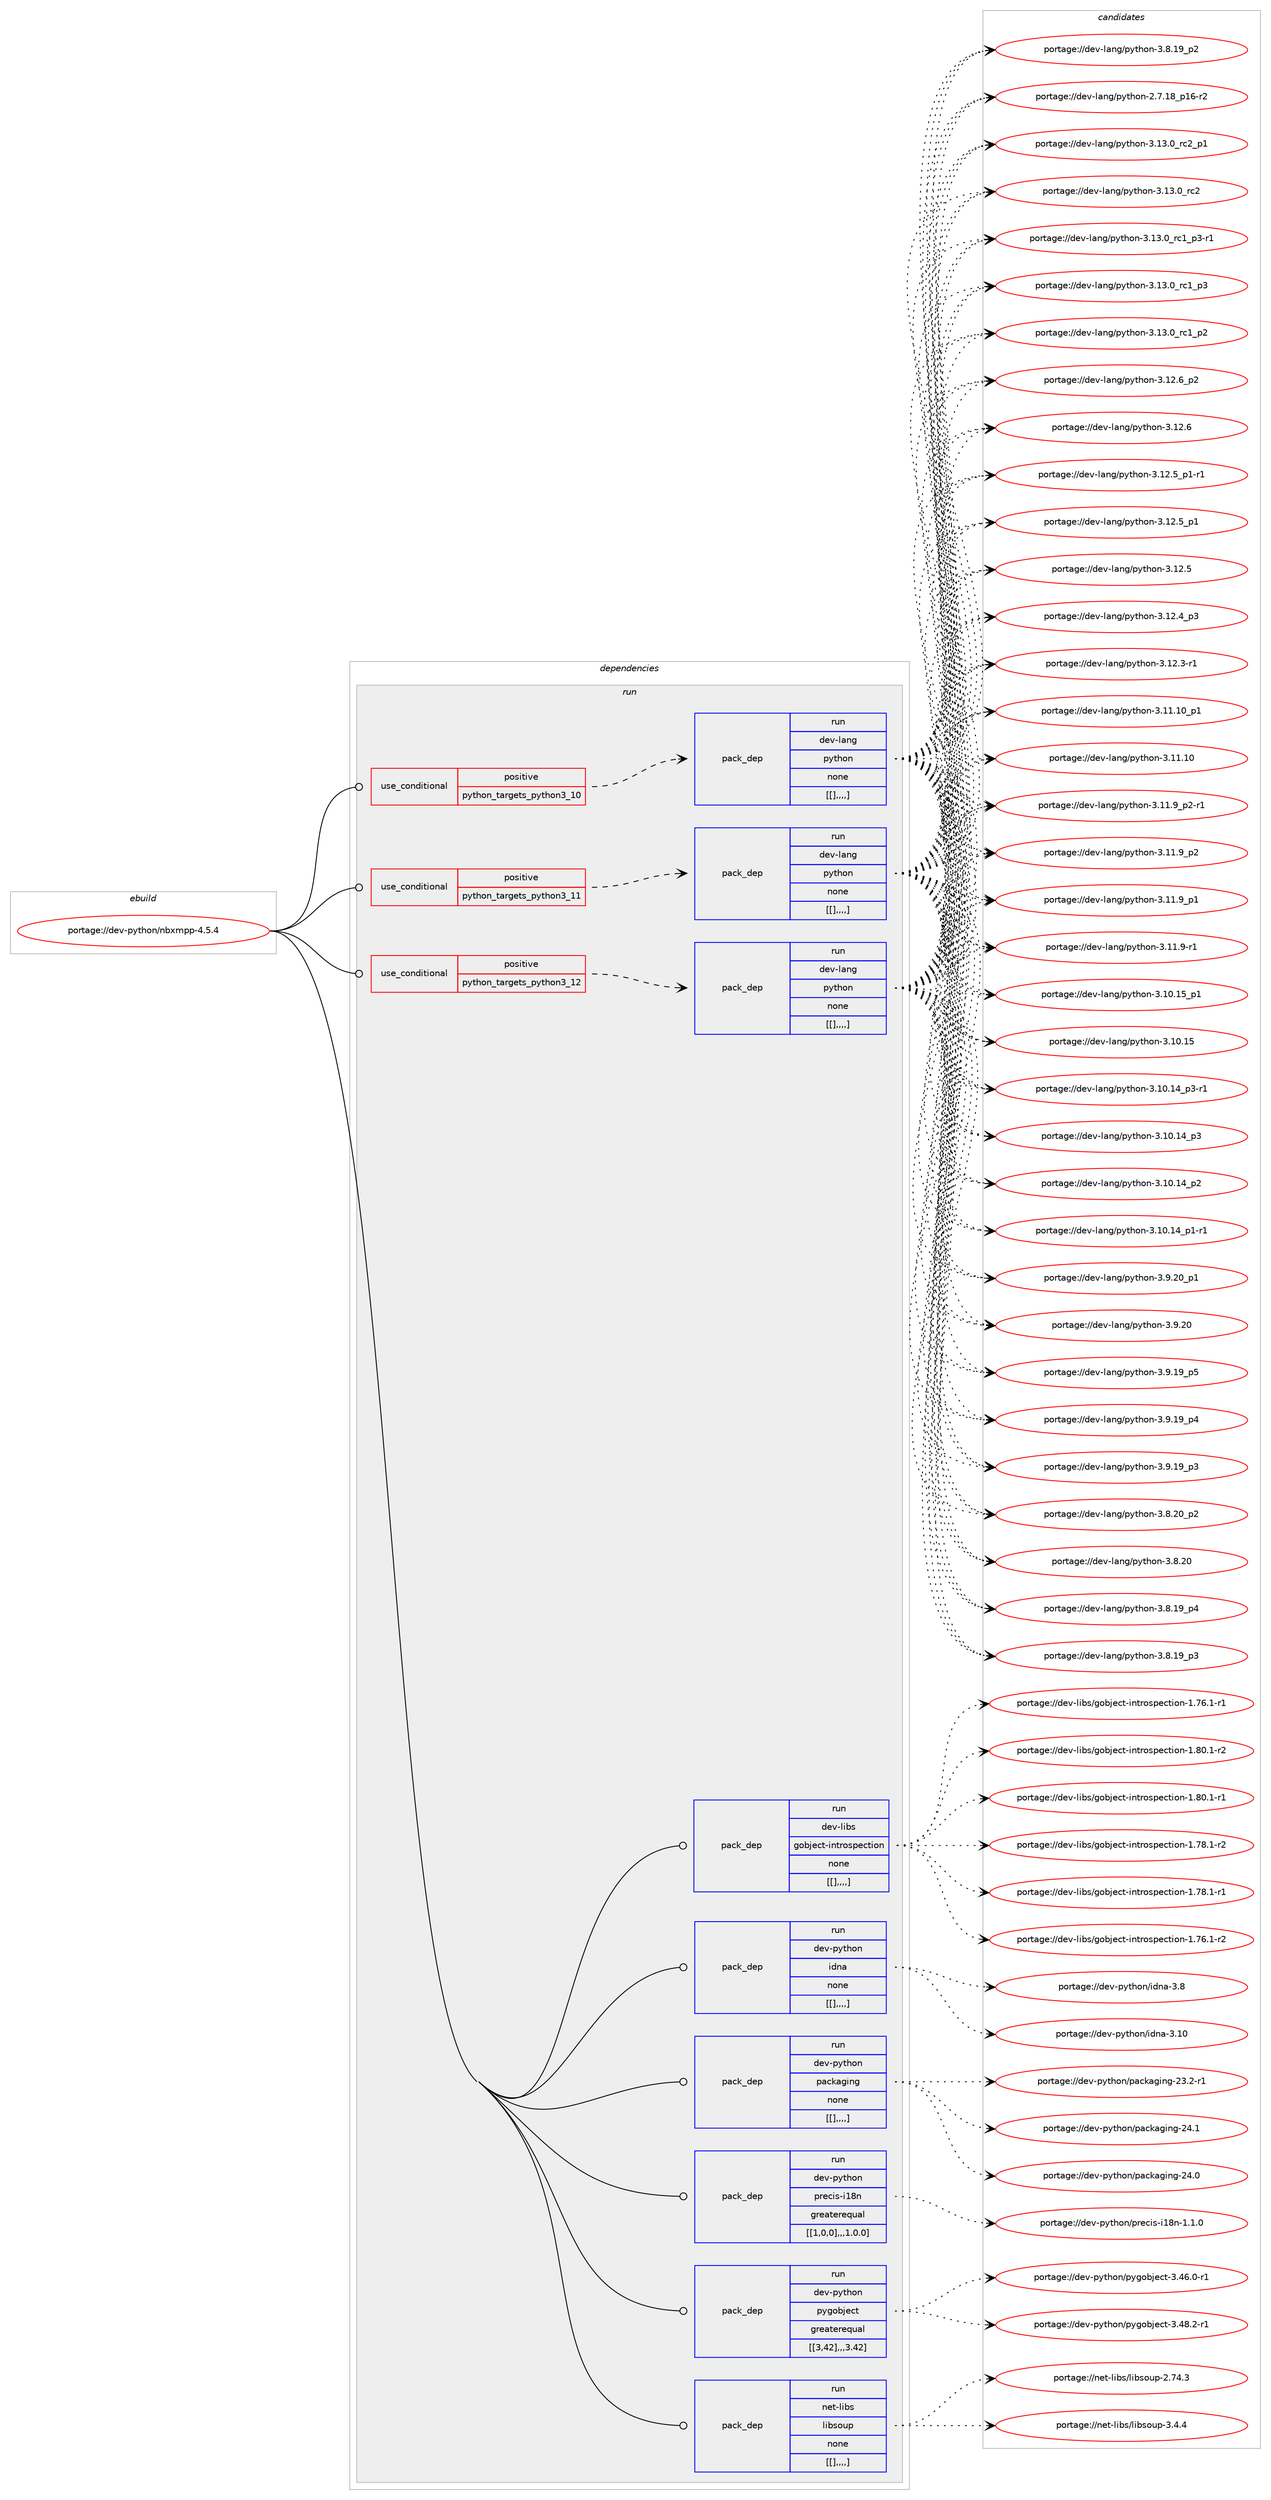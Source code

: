 digraph prolog {

# *************
# Graph options
# *************

newrank=true;
concentrate=true;
compound=true;
graph [rankdir=LR,fontname=Helvetica,fontsize=10,ranksep=1.5];#, ranksep=2.5, nodesep=0.2];
edge  [arrowhead=vee];
node  [fontname=Helvetica,fontsize=10];

# **********
# The ebuild
# **********

subgraph cluster_leftcol {
color=gray;
label=<<i>ebuild</i>>;
id [label="portage://dev-python/nbxmpp-4.5.4", color=red, width=4, href="../dev-python/nbxmpp-4.5.4.svg"];
}

# ****************
# The dependencies
# ****************

subgraph cluster_midcol {
color=gray;
label=<<i>dependencies</i>>;
subgraph cluster_compile {
fillcolor="#eeeeee";
style=filled;
label=<<i>compile</i>>;
}
subgraph cluster_compileandrun {
fillcolor="#eeeeee";
style=filled;
label=<<i>compile and run</i>>;
}
subgraph cluster_run {
fillcolor="#eeeeee";
style=filled;
label=<<i>run</i>>;
subgraph cond36470 {
dependency154477 [label=<<TABLE BORDER="0" CELLBORDER="1" CELLSPACING="0" CELLPADDING="4"><TR><TD ROWSPAN="3" CELLPADDING="10">use_conditional</TD></TR><TR><TD>positive</TD></TR><TR><TD>python_targets_python3_10</TD></TR></TABLE>>, shape=none, color=red];
subgraph pack116793 {
dependency154478 [label=<<TABLE BORDER="0" CELLBORDER="1" CELLSPACING="0" CELLPADDING="4" WIDTH="220"><TR><TD ROWSPAN="6" CELLPADDING="30">pack_dep</TD></TR><TR><TD WIDTH="110">run</TD></TR><TR><TD>dev-lang</TD></TR><TR><TD>python</TD></TR><TR><TD>none</TD></TR><TR><TD>[[],,,,]</TD></TR></TABLE>>, shape=none, color=blue];
}
dependency154477:e -> dependency154478:w [weight=20,style="dashed",arrowhead="vee"];
}
id:e -> dependency154477:w [weight=20,style="solid",arrowhead="odot"];
subgraph cond36471 {
dependency154479 [label=<<TABLE BORDER="0" CELLBORDER="1" CELLSPACING="0" CELLPADDING="4"><TR><TD ROWSPAN="3" CELLPADDING="10">use_conditional</TD></TR><TR><TD>positive</TD></TR><TR><TD>python_targets_python3_11</TD></TR></TABLE>>, shape=none, color=red];
subgraph pack116794 {
dependency154480 [label=<<TABLE BORDER="0" CELLBORDER="1" CELLSPACING="0" CELLPADDING="4" WIDTH="220"><TR><TD ROWSPAN="6" CELLPADDING="30">pack_dep</TD></TR><TR><TD WIDTH="110">run</TD></TR><TR><TD>dev-lang</TD></TR><TR><TD>python</TD></TR><TR><TD>none</TD></TR><TR><TD>[[],,,,]</TD></TR></TABLE>>, shape=none, color=blue];
}
dependency154479:e -> dependency154480:w [weight=20,style="dashed",arrowhead="vee"];
}
id:e -> dependency154479:w [weight=20,style="solid",arrowhead="odot"];
subgraph cond36472 {
dependency154481 [label=<<TABLE BORDER="0" CELLBORDER="1" CELLSPACING="0" CELLPADDING="4"><TR><TD ROWSPAN="3" CELLPADDING="10">use_conditional</TD></TR><TR><TD>positive</TD></TR><TR><TD>python_targets_python3_12</TD></TR></TABLE>>, shape=none, color=red];
subgraph pack116795 {
dependency154482 [label=<<TABLE BORDER="0" CELLBORDER="1" CELLSPACING="0" CELLPADDING="4" WIDTH="220"><TR><TD ROWSPAN="6" CELLPADDING="30">pack_dep</TD></TR><TR><TD WIDTH="110">run</TD></TR><TR><TD>dev-lang</TD></TR><TR><TD>python</TD></TR><TR><TD>none</TD></TR><TR><TD>[[],,,,]</TD></TR></TABLE>>, shape=none, color=blue];
}
dependency154481:e -> dependency154482:w [weight=20,style="dashed",arrowhead="vee"];
}
id:e -> dependency154481:w [weight=20,style="solid",arrowhead="odot"];
subgraph pack116796 {
dependency154483 [label=<<TABLE BORDER="0" CELLBORDER="1" CELLSPACING="0" CELLPADDING="4" WIDTH="220"><TR><TD ROWSPAN="6" CELLPADDING="30">pack_dep</TD></TR><TR><TD WIDTH="110">run</TD></TR><TR><TD>dev-libs</TD></TR><TR><TD>gobject-introspection</TD></TR><TR><TD>none</TD></TR><TR><TD>[[],,,,]</TD></TR></TABLE>>, shape=none, color=blue];
}
id:e -> dependency154483:w [weight=20,style="solid",arrowhead="odot"];
subgraph pack116797 {
dependency154484 [label=<<TABLE BORDER="0" CELLBORDER="1" CELLSPACING="0" CELLPADDING="4" WIDTH="220"><TR><TD ROWSPAN="6" CELLPADDING="30">pack_dep</TD></TR><TR><TD WIDTH="110">run</TD></TR><TR><TD>dev-python</TD></TR><TR><TD>idna</TD></TR><TR><TD>none</TD></TR><TR><TD>[[],,,,]</TD></TR></TABLE>>, shape=none, color=blue];
}
id:e -> dependency154484:w [weight=20,style="solid",arrowhead="odot"];
subgraph pack116798 {
dependency154485 [label=<<TABLE BORDER="0" CELLBORDER="1" CELLSPACING="0" CELLPADDING="4" WIDTH="220"><TR><TD ROWSPAN="6" CELLPADDING="30">pack_dep</TD></TR><TR><TD WIDTH="110">run</TD></TR><TR><TD>dev-python</TD></TR><TR><TD>packaging</TD></TR><TR><TD>none</TD></TR><TR><TD>[[],,,,]</TD></TR></TABLE>>, shape=none, color=blue];
}
id:e -> dependency154485:w [weight=20,style="solid",arrowhead="odot"];
subgraph pack116799 {
dependency154486 [label=<<TABLE BORDER="0" CELLBORDER="1" CELLSPACING="0" CELLPADDING="4" WIDTH="220"><TR><TD ROWSPAN="6" CELLPADDING="30">pack_dep</TD></TR><TR><TD WIDTH="110">run</TD></TR><TR><TD>dev-python</TD></TR><TR><TD>precis-i18n</TD></TR><TR><TD>greaterequal</TD></TR><TR><TD>[[1,0,0],,,1.0.0]</TD></TR></TABLE>>, shape=none, color=blue];
}
id:e -> dependency154486:w [weight=20,style="solid",arrowhead="odot"];
subgraph pack116800 {
dependency154487 [label=<<TABLE BORDER="0" CELLBORDER="1" CELLSPACING="0" CELLPADDING="4" WIDTH="220"><TR><TD ROWSPAN="6" CELLPADDING="30">pack_dep</TD></TR><TR><TD WIDTH="110">run</TD></TR><TR><TD>dev-python</TD></TR><TR><TD>pygobject</TD></TR><TR><TD>greaterequal</TD></TR><TR><TD>[[3,42],,,3.42]</TD></TR></TABLE>>, shape=none, color=blue];
}
id:e -> dependency154487:w [weight=20,style="solid",arrowhead="odot"];
subgraph pack116801 {
dependency154488 [label=<<TABLE BORDER="0" CELLBORDER="1" CELLSPACING="0" CELLPADDING="4" WIDTH="220"><TR><TD ROWSPAN="6" CELLPADDING="30">pack_dep</TD></TR><TR><TD WIDTH="110">run</TD></TR><TR><TD>net-libs</TD></TR><TR><TD>libsoup</TD></TR><TR><TD>none</TD></TR><TR><TD>[[],,,,]</TD></TR></TABLE>>, shape=none, color=blue];
}
id:e -> dependency154488:w [weight=20,style="solid",arrowhead="odot"];
}
}

# **************
# The candidates
# **************

subgraph cluster_choices {
rank=same;
color=gray;
label=<<i>candidates</i>>;

subgraph choice116793 {
color=black;
nodesep=1;
choice100101118451089711010347112121116104111110455146495146489511499509511249 [label="portage://dev-lang/python-3.13.0_rc2_p1", color=red, width=4,href="../dev-lang/python-3.13.0_rc2_p1.svg"];
choice10010111845108971101034711212111610411111045514649514648951149950 [label="portage://dev-lang/python-3.13.0_rc2", color=red, width=4,href="../dev-lang/python-3.13.0_rc2.svg"];
choice1001011184510897110103471121211161041111104551464951464895114994995112514511449 [label="portage://dev-lang/python-3.13.0_rc1_p3-r1", color=red, width=4,href="../dev-lang/python-3.13.0_rc1_p3-r1.svg"];
choice100101118451089711010347112121116104111110455146495146489511499499511251 [label="portage://dev-lang/python-3.13.0_rc1_p3", color=red, width=4,href="../dev-lang/python-3.13.0_rc1_p3.svg"];
choice100101118451089711010347112121116104111110455146495146489511499499511250 [label="portage://dev-lang/python-3.13.0_rc1_p2", color=red, width=4,href="../dev-lang/python-3.13.0_rc1_p2.svg"];
choice100101118451089711010347112121116104111110455146495046549511250 [label="portage://dev-lang/python-3.12.6_p2", color=red, width=4,href="../dev-lang/python-3.12.6_p2.svg"];
choice10010111845108971101034711212111610411111045514649504654 [label="portage://dev-lang/python-3.12.6", color=red, width=4,href="../dev-lang/python-3.12.6.svg"];
choice1001011184510897110103471121211161041111104551464950465395112494511449 [label="portage://dev-lang/python-3.12.5_p1-r1", color=red, width=4,href="../dev-lang/python-3.12.5_p1-r1.svg"];
choice100101118451089711010347112121116104111110455146495046539511249 [label="portage://dev-lang/python-3.12.5_p1", color=red, width=4,href="../dev-lang/python-3.12.5_p1.svg"];
choice10010111845108971101034711212111610411111045514649504653 [label="portage://dev-lang/python-3.12.5", color=red, width=4,href="../dev-lang/python-3.12.5.svg"];
choice100101118451089711010347112121116104111110455146495046529511251 [label="portage://dev-lang/python-3.12.4_p3", color=red, width=4,href="../dev-lang/python-3.12.4_p3.svg"];
choice100101118451089711010347112121116104111110455146495046514511449 [label="portage://dev-lang/python-3.12.3-r1", color=red, width=4,href="../dev-lang/python-3.12.3-r1.svg"];
choice10010111845108971101034711212111610411111045514649494649489511249 [label="portage://dev-lang/python-3.11.10_p1", color=red, width=4,href="../dev-lang/python-3.11.10_p1.svg"];
choice1001011184510897110103471121211161041111104551464949464948 [label="portage://dev-lang/python-3.11.10", color=red, width=4,href="../dev-lang/python-3.11.10.svg"];
choice1001011184510897110103471121211161041111104551464949465795112504511449 [label="portage://dev-lang/python-3.11.9_p2-r1", color=red, width=4,href="../dev-lang/python-3.11.9_p2-r1.svg"];
choice100101118451089711010347112121116104111110455146494946579511250 [label="portage://dev-lang/python-3.11.9_p2", color=red, width=4,href="../dev-lang/python-3.11.9_p2.svg"];
choice100101118451089711010347112121116104111110455146494946579511249 [label="portage://dev-lang/python-3.11.9_p1", color=red, width=4,href="../dev-lang/python-3.11.9_p1.svg"];
choice100101118451089711010347112121116104111110455146494946574511449 [label="portage://dev-lang/python-3.11.9-r1", color=red, width=4,href="../dev-lang/python-3.11.9-r1.svg"];
choice10010111845108971101034711212111610411111045514649484649539511249 [label="portage://dev-lang/python-3.10.15_p1", color=red, width=4,href="../dev-lang/python-3.10.15_p1.svg"];
choice1001011184510897110103471121211161041111104551464948464953 [label="portage://dev-lang/python-3.10.15", color=red, width=4,href="../dev-lang/python-3.10.15.svg"];
choice100101118451089711010347112121116104111110455146494846495295112514511449 [label="portage://dev-lang/python-3.10.14_p3-r1", color=red, width=4,href="../dev-lang/python-3.10.14_p3-r1.svg"];
choice10010111845108971101034711212111610411111045514649484649529511251 [label="portage://dev-lang/python-3.10.14_p3", color=red, width=4,href="../dev-lang/python-3.10.14_p3.svg"];
choice10010111845108971101034711212111610411111045514649484649529511250 [label="portage://dev-lang/python-3.10.14_p2", color=red, width=4,href="../dev-lang/python-3.10.14_p2.svg"];
choice100101118451089711010347112121116104111110455146494846495295112494511449 [label="portage://dev-lang/python-3.10.14_p1-r1", color=red, width=4,href="../dev-lang/python-3.10.14_p1-r1.svg"];
choice100101118451089711010347112121116104111110455146574650489511249 [label="portage://dev-lang/python-3.9.20_p1", color=red, width=4,href="../dev-lang/python-3.9.20_p1.svg"];
choice10010111845108971101034711212111610411111045514657465048 [label="portage://dev-lang/python-3.9.20", color=red, width=4,href="../dev-lang/python-3.9.20.svg"];
choice100101118451089711010347112121116104111110455146574649579511253 [label="portage://dev-lang/python-3.9.19_p5", color=red, width=4,href="../dev-lang/python-3.9.19_p5.svg"];
choice100101118451089711010347112121116104111110455146574649579511252 [label="portage://dev-lang/python-3.9.19_p4", color=red, width=4,href="../dev-lang/python-3.9.19_p4.svg"];
choice100101118451089711010347112121116104111110455146574649579511251 [label="portage://dev-lang/python-3.9.19_p3", color=red, width=4,href="../dev-lang/python-3.9.19_p3.svg"];
choice100101118451089711010347112121116104111110455146564650489511250 [label="portage://dev-lang/python-3.8.20_p2", color=red, width=4,href="../dev-lang/python-3.8.20_p2.svg"];
choice10010111845108971101034711212111610411111045514656465048 [label="portage://dev-lang/python-3.8.20", color=red, width=4,href="../dev-lang/python-3.8.20.svg"];
choice100101118451089711010347112121116104111110455146564649579511252 [label="portage://dev-lang/python-3.8.19_p4", color=red, width=4,href="../dev-lang/python-3.8.19_p4.svg"];
choice100101118451089711010347112121116104111110455146564649579511251 [label="portage://dev-lang/python-3.8.19_p3", color=red, width=4,href="../dev-lang/python-3.8.19_p3.svg"];
choice100101118451089711010347112121116104111110455146564649579511250 [label="portage://dev-lang/python-3.8.19_p2", color=red, width=4,href="../dev-lang/python-3.8.19_p2.svg"];
choice100101118451089711010347112121116104111110455046554649569511249544511450 [label="portage://dev-lang/python-2.7.18_p16-r2", color=red, width=4,href="../dev-lang/python-2.7.18_p16-r2.svg"];
dependency154478:e -> choice100101118451089711010347112121116104111110455146495146489511499509511249:w [style=dotted,weight="100"];
dependency154478:e -> choice10010111845108971101034711212111610411111045514649514648951149950:w [style=dotted,weight="100"];
dependency154478:e -> choice1001011184510897110103471121211161041111104551464951464895114994995112514511449:w [style=dotted,weight="100"];
dependency154478:e -> choice100101118451089711010347112121116104111110455146495146489511499499511251:w [style=dotted,weight="100"];
dependency154478:e -> choice100101118451089711010347112121116104111110455146495146489511499499511250:w [style=dotted,weight="100"];
dependency154478:e -> choice100101118451089711010347112121116104111110455146495046549511250:w [style=dotted,weight="100"];
dependency154478:e -> choice10010111845108971101034711212111610411111045514649504654:w [style=dotted,weight="100"];
dependency154478:e -> choice1001011184510897110103471121211161041111104551464950465395112494511449:w [style=dotted,weight="100"];
dependency154478:e -> choice100101118451089711010347112121116104111110455146495046539511249:w [style=dotted,weight="100"];
dependency154478:e -> choice10010111845108971101034711212111610411111045514649504653:w [style=dotted,weight="100"];
dependency154478:e -> choice100101118451089711010347112121116104111110455146495046529511251:w [style=dotted,weight="100"];
dependency154478:e -> choice100101118451089711010347112121116104111110455146495046514511449:w [style=dotted,weight="100"];
dependency154478:e -> choice10010111845108971101034711212111610411111045514649494649489511249:w [style=dotted,weight="100"];
dependency154478:e -> choice1001011184510897110103471121211161041111104551464949464948:w [style=dotted,weight="100"];
dependency154478:e -> choice1001011184510897110103471121211161041111104551464949465795112504511449:w [style=dotted,weight="100"];
dependency154478:e -> choice100101118451089711010347112121116104111110455146494946579511250:w [style=dotted,weight="100"];
dependency154478:e -> choice100101118451089711010347112121116104111110455146494946579511249:w [style=dotted,weight="100"];
dependency154478:e -> choice100101118451089711010347112121116104111110455146494946574511449:w [style=dotted,weight="100"];
dependency154478:e -> choice10010111845108971101034711212111610411111045514649484649539511249:w [style=dotted,weight="100"];
dependency154478:e -> choice1001011184510897110103471121211161041111104551464948464953:w [style=dotted,weight="100"];
dependency154478:e -> choice100101118451089711010347112121116104111110455146494846495295112514511449:w [style=dotted,weight="100"];
dependency154478:e -> choice10010111845108971101034711212111610411111045514649484649529511251:w [style=dotted,weight="100"];
dependency154478:e -> choice10010111845108971101034711212111610411111045514649484649529511250:w [style=dotted,weight="100"];
dependency154478:e -> choice100101118451089711010347112121116104111110455146494846495295112494511449:w [style=dotted,weight="100"];
dependency154478:e -> choice100101118451089711010347112121116104111110455146574650489511249:w [style=dotted,weight="100"];
dependency154478:e -> choice10010111845108971101034711212111610411111045514657465048:w [style=dotted,weight="100"];
dependency154478:e -> choice100101118451089711010347112121116104111110455146574649579511253:w [style=dotted,weight="100"];
dependency154478:e -> choice100101118451089711010347112121116104111110455146574649579511252:w [style=dotted,weight="100"];
dependency154478:e -> choice100101118451089711010347112121116104111110455146574649579511251:w [style=dotted,weight="100"];
dependency154478:e -> choice100101118451089711010347112121116104111110455146564650489511250:w [style=dotted,weight="100"];
dependency154478:e -> choice10010111845108971101034711212111610411111045514656465048:w [style=dotted,weight="100"];
dependency154478:e -> choice100101118451089711010347112121116104111110455146564649579511252:w [style=dotted,weight="100"];
dependency154478:e -> choice100101118451089711010347112121116104111110455146564649579511251:w [style=dotted,weight="100"];
dependency154478:e -> choice100101118451089711010347112121116104111110455146564649579511250:w [style=dotted,weight="100"];
dependency154478:e -> choice100101118451089711010347112121116104111110455046554649569511249544511450:w [style=dotted,weight="100"];
}
subgraph choice116794 {
color=black;
nodesep=1;
choice100101118451089711010347112121116104111110455146495146489511499509511249 [label="portage://dev-lang/python-3.13.0_rc2_p1", color=red, width=4,href="../dev-lang/python-3.13.0_rc2_p1.svg"];
choice10010111845108971101034711212111610411111045514649514648951149950 [label="portage://dev-lang/python-3.13.0_rc2", color=red, width=4,href="../dev-lang/python-3.13.0_rc2.svg"];
choice1001011184510897110103471121211161041111104551464951464895114994995112514511449 [label="portage://dev-lang/python-3.13.0_rc1_p3-r1", color=red, width=4,href="../dev-lang/python-3.13.0_rc1_p3-r1.svg"];
choice100101118451089711010347112121116104111110455146495146489511499499511251 [label="portage://dev-lang/python-3.13.0_rc1_p3", color=red, width=4,href="../dev-lang/python-3.13.0_rc1_p3.svg"];
choice100101118451089711010347112121116104111110455146495146489511499499511250 [label="portage://dev-lang/python-3.13.0_rc1_p2", color=red, width=4,href="../dev-lang/python-3.13.0_rc1_p2.svg"];
choice100101118451089711010347112121116104111110455146495046549511250 [label="portage://dev-lang/python-3.12.6_p2", color=red, width=4,href="../dev-lang/python-3.12.6_p2.svg"];
choice10010111845108971101034711212111610411111045514649504654 [label="portage://dev-lang/python-3.12.6", color=red, width=4,href="../dev-lang/python-3.12.6.svg"];
choice1001011184510897110103471121211161041111104551464950465395112494511449 [label="portage://dev-lang/python-3.12.5_p1-r1", color=red, width=4,href="../dev-lang/python-3.12.5_p1-r1.svg"];
choice100101118451089711010347112121116104111110455146495046539511249 [label="portage://dev-lang/python-3.12.5_p1", color=red, width=4,href="../dev-lang/python-3.12.5_p1.svg"];
choice10010111845108971101034711212111610411111045514649504653 [label="portage://dev-lang/python-3.12.5", color=red, width=4,href="../dev-lang/python-3.12.5.svg"];
choice100101118451089711010347112121116104111110455146495046529511251 [label="portage://dev-lang/python-3.12.4_p3", color=red, width=4,href="../dev-lang/python-3.12.4_p3.svg"];
choice100101118451089711010347112121116104111110455146495046514511449 [label="portage://dev-lang/python-3.12.3-r1", color=red, width=4,href="../dev-lang/python-3.12.3-r1.svg"];
choice10010111845108971101034711212111610411111045514649494649489511249 [label="portage://dev-lang/python-3.11.10_p1", color=red, width=4,href="../dev-lang/python-3.11.10_p1.svg"];
choice1001011184510897110103471121211161041111104551464949464948 [label="portage://dev-lang/python-3.11.10", color=red, width=4,href="../dev-lang/python-3.11.10.svg"];
choice1001011184510897110103471121211161041111104551464949465795112504511449 [label="portage://dev-lang/python-3.11.9_p2-r1", color=red, width=4,href="../dev-lang/python-3.11.9_p2-r1.svg"];
choice100101118451089711010347112121116104111110455146494946579511250 [label="portage://dev-lang/python-3.11.9_p2", color=red, width=4,href="../dev-lang/python-3.11.9_p2.svg"];
choice100101118451089711010347112121116104111110455146494946579511249 [label="portage://dev-lang/python-3.11.9_p1", color=red, width=4,href="../dev-lang/python-3.11.9_p1.svg"];
choice100101118451089711010347112121116104111110455146494946574511449 [label="portage://dev-lang/python-3.11.9-r1", color=red, width=4,href="../dev-lang/python-3.11.9-r1.svg"];
choice10010111845108971101034711212111610411111045514649484649539511249 [label="portage://dev-lang/python-3.10.15_p1", color=red, width=4,href="../dev-lang/python-3.10.15_p1.svg"];
choice1001011184510897110103471121211161041111104551464948464953 [label="portage://dev-lang/python-3.10.15", color=red, width=4,href="../dev-lang/python-3.10.15.svg"];
choice100101118451089711010347112121116104111110455146494846495295112514511449 [label="portage://dev-lang/python-3.10.14_p3-r1", color=red, width=4,href="../dev-lang/python-3.10.14_p3-r1.svg"];
choice10010111845108971101034711212111610411111045514649484649529511251 [label="portage://dev-lang/python-3.10.14_p3", color=red, width=4,href="../dev-lang/python-3.10.14_p3.svg"];
choice10010111845108971101034711212111610411111045514649484649529511250 [label="portage://dev-lang/python-3.10.14_p2", color=red, width=4,href="../dev-lang/python-3.10.14_p2.svg"];
choice100101118451089711010347112121116104111110455146494846495295112494511449 [label="portage://dev-lang/python-3.10.14_p1-r1", color=red, width=4,href="../dev-lang/python-3.10.14_p1-r1.svg"];
choice100101118451089711010347112121116104111110455146574650489511249 [label="portage://dev-lang/python-3.9.20_p1", color=red, width=4,href="../dev-lang/python-3.9.20_p1.svg"];
choice10010111845108971101034711212111610411111045514657465048 [label="portage://dev-lang/python-3.9.20", color=red, width=4,href="../dev-lang/python-3.9.20.svg"];
choice100101118451089711010347112121116104111110455146574649579511253 [label="portage://dev-lang/python-3.9.19_p5", color=red, width=4,href="../dev-lang/python-3.9.19_p5.svg"];
choice100101118451089711010347112121116104111110455146574649579511252 [label="portage://dev-lang/python-3.9.19_p4", color=red, width=4,href="../dev-lang/python-3.9.19_p4.svg"];
choice100101118451089711010347112121116104111110455146574649579511251 [label="portage://dev-lang/python-3.9.19_p3", color=red, width=4,href="../dev-lang/python-3.9.19_p3.svg"];
choice100101118451089711010347112121116104111110455146564650489511250 [label="portage://dev-lang/python-3.8.20_p2", color=red, width=4,href="../dev-lang/python-3.8.20_p2.svg"];
choice10010111845108971101034711212111610411111045514656465048 [label="portage://dev-lang/python-3.8.20", color=red, width=4,href="../dev-lang/python-3.8.20.svg"];
choice100101118451089711010347112121116104111110455146564649579511252 [label="portage://dev-lang/python-3.8.19_p4", color=red, width=4,href="../dev-lang/python-3.8.19_p4.svg"];
choice100101118451089711010347112121116104111110455146564649579511251 [label="portage://dev-lang/python-3.8.19_p3", color=red, width=4,href="../dev-lang/python-3.8.19_p3.svg"];
choice100101118451089711010347112121116104111110455146564649579511250 [label="portage://dev-lang/python-3.8.19_p2", color=red, width=4,href="../dev-lang/python-3.8.19_p2.svg"];
choice100101118451089711010347112121116104111110455046554649569511249544511450 [label="portage://dev-lang/python-2.7.18_p16-r2", color=red, width=4,href="../dev-lang/python-2.7.18_p16-r2.svg"];
dependency154480:e -> choice100101118451089711010347112121116104111110455146495146489511499509511249:w [style=dotted,weight="100"];
dependency154480:e -> choice10010111845108971101034711212111610411111045514649514648951149950:w [style=dotted,weight="100"];
dependency154480:e -> choice1001011184510897110103471121211161041111104551464951464895114994995112514511449:w [style=dotted,weight="100"];
dependency154480:e -> choice100101118451089711010347112121116104111110455146495146489511499499511251:w [style=dotted,weight="100"];
dependency154480:e -> choice100101118451089711010347112121116104111110455146495146489511499499511250:w [style=dotted,weight="100"];
dependency154480:e -> choice100101118451089711010347112121116104111110455146495046549511250:w [style=dotted,weight="100"];
dependency154480:e -> choice10010111845108971101034711212111610411111045514649504654:w [style=dotted,weight="100"];
dependency154480:e -> choice1001011184510897110103471121211161041111104551464950465395112494511449:w [style=dotted,weight="100"];
dependency154480:e -> choice100101118451089711010347112121116104111110455146495046539511249:w [style=dotted,weight="100"];
dependency154480:e -> choice10010111845108971101034711212111610411111045514649504653:w [style=dotted,weight="100"];
dependency154480:e -> choice100101118451089711010347112121116104111110455146495046529511251:w [style=dotted,weight="100"];
dependency154480:e -> choice100101118451089711010347112121116104111110455146495046514511449:w [style=dotted,weight="100"];
dependency154480:e -> choice10010111845108971101034711212111610411111045514649494649489511249:w [style=dotted,weight="100"];
dependency154480:e -> choice1001011184510897110103471121211161041111104551464949464948:w [style=dotted,weight="100"];
dependency154480:e -> choice1001011184510897110103471121211161041111104551464949465795112504511449:w [style=dotted,weight="100"];
dependency154480:e -> choice100101118451089711010347112121116104111110455146494946579511250:w [style=dotted,weight="100"];
dependency154480:e -> choice100101118451089711010347112121116104111110455146494946579511249:w [style=dotted,weight="100"];
dependency154480:e -> choice100101118451089711010347112121116104111110455146494946574511449:w [style=dotted,weight="100"];
dependency154480:e -> choice10010111845108971101034711212111610411111045514649484649539511249:w [style=dotted,weight="100"];
dependency154480:e -> choice1001011184510897110103471121211161041111104551464948464953:w [style=dotted,weight="100"];
dependency154480:e -> choice100101118451089711010347112121116104111110455146494846495295112514511449:w [style=dotted,weight="100"];
dependency154480:e -> choice10010111845108971101034711212111610411111045514649484649529511251:w [style=dotted,weight="100"];
dependency154480:e -> choice10010111845108971101034711212111610411111045514649484649529511250:w [style=dotted,weight="100"];
dependency154480:e -> choice100101118451089711010347112121116104111110455146494846495295112494511449:w [style=dotted,weight="100"];
dependency154480:e -> choice100101118451089711010347112121116104111110455146574650489511249:w [style=dotted,weight="100"];
dependency154480:e -> choice10010111845108971101034711212111610411111045514657465048:w [style=dotted,weight="100"];
dependency154480:e -> choice100101118451089711010347112121116104111110455146574649579511253:w [style=dotted,weight="100"];
dependency154480:e -> choice100101118451089711010347112121116104111110455146574649579511252:w [style=dotted,weight="100"];
dependency154480:e -> choice100101118451089711010347112121116104111110455146574649579511251:w [style=dotted,weight="100"];
dependency154480:e -> choice100101118451089711010347112121116104111110455146564650489511250:w [style=dotted,weight="100"];
dependency154480:e -> choice10010111845108971101034711212111610411111045514656465048:w [style=dotted,weight="100"];
dependency154480:e -> choice100101118451089711010347112121116104111110455146564649579511252:w [style=dotted,weight="100"];
dependency154480:e -> choice100101118451089711010347112121116104111110455146564649579511251:w [style=dotted,weight="100"];
dependency154480:e -> choice100101118451089711010347112121116104111110455146564649579511250:w [style=dotted,weight="100"];
dependency154480:e -> choice100101118451089711010347112121116104111110455046554649569511249544511450:w [style=dotted,weight="100"];
}
subgraph choice116795 {
color=black;
nodesep=1;
choice100101118451089711010347112121116104111110455146495146489511499509511249 [label="portage://dev-lang/python-3.13.0_rc2_p1", color=red, width=4,href="../dev-lang/python-3.13.0_rc2_p1.svg"];
choice10010111845108971101034711212111610411111045514649514648951149950 [label="portage://dev-lang/python-3.13.0_rc2", color=red, width=4,href="../dev-lang/python-3.13.0_rc2.svg"];
choice1001011184510897110103471121211161041111104551464951464895114994995112514511449 [label="portage://dev-lang/python-3.13.0_rc1_p3-r1", color=red, width=4,href="../dev-lang/python-3.13.0_rc1_p3-r1.svg"];
choice100101118451089711010347112121116104111110455146495146489511499499511251 [label="portage://dev-lang/python-3.13.0_rc1_p3", color=red, width=4,href="../dev-lang/python-3.13.0_rc1_p3.svg"];
choice100101118451089711010347112121116104111110455146495146489511499499511250 [label="portage://dev-lang/python-3.13.0_rc1_p2", color=red, width=4,href="../dev-lang/python-3.13.0_rc1_p2.svg"];
choice100101118451089711010347112121116104111110455146495046549511250 [label="portage://dev-lang/python-3.12.6_p2", color=red, width=4,href="../dev-lang/python-3.12.6_p2.svg"];
choice10010111845108971101034711212111610411111045514649504654 [label="portage://dev-lang/python-3.12.6", color=red, width=4,href="../dev-lang/python-3.12.6.svg"];
choice1001011184510897110103471121211161041111104551464950465395112494511449 [label="portage://dev-lang/python-3.12.5_p1-r1", color=red, width=4,href="../dev-lang/python-3.12.5_p1-r1.svg"];
choice100101118451089711010347112121116104111110455146495046539511249 [label="portage://dev-lang/python-3.12.5_p1", color=red, width=4,href="../dev-lang/python-3.12.5_p1.svg"];
choice10010111845108971101034711212111610411111045514649504653 [label="portage://dev-lang/python-3.12.5", color=red, width=4,href="../dev-lang/python-3.12.5.svg"];
choice100101118451089711010347112121116104111110455146495046529511251 [label="portage://dev-lang/python-3.12.4_p3", color=red, width=4,href="../dev-lang/python-3.12.4_p3.svg"];
choice100101118451089711010347112121116104111110455146495046514511449 [label="portage://dev-lang/python-3.12.3-r1", color=red, width=4,href="../dev-lang/python-3.12.3-r1.svg"];
choice10010111845108971101034711212111610411111045514649494649489511249 [label="portage://dev-lang/python-3.11.10_p1", color=red, width=4,href="../dev-lang/python-3.11.10_p1.svg"];
choice1001011184510897110103471121211161041111104551464949464948 [label="portage://dev-lang/python-3.11.10", color=red, width=4,href="../dev-lang/python-3.11.10.svg"];
choice1001011184510897110103471121211161041111104551464949465795112504511449 [label="portage://dev-lang/python-3.11.9_p2-r1", color=red, width=4,href="../dev-lang/python-3.11.9_p2-r1.svg"];
choice100101118451089711010347112121116104111110455146494946579511250 [label="portage://dev-lang/python-3.11.9_p2", color=red, width=4,href="../dev-lang/python-3.11.9_p2.svg"];
choice100101118451089711010347112121116104111110455146494946579511249 [label="portage://dev-lang/python-3.11.9_p1", color=red, width=4,href="../dev-lang/python-3.11.9_p1.svg"];
choice100101118451089711010347112121116104111110455146494946574511449 [label="portage://dev-lang/python-3.11.9-r1", color=red, width=4,href="../dev-lang/python-3.11.9-r1.svg"];
choice10010111845108971101034711212111610411111045514649484649539511249 [label="portage://dev-lang/python-3.10.15_p1", color=red, width=4,href="../dev-lang/python-3.10.15_p1.svg"];
choice1001011184510897110103471121211161041111104551464948464953 [label="portage://dev-lang/python-3.10.15", color=red, width=4,href="../dev-lang/python-3.10.15.svg"];
choice100101118451089711010347112121116104111110455146494846495295112514511449 [label="portage://dev-lang/python-3.10.14_p3-r1", color=red, width=4,href="../dev-lang/python-3.10.14_p3-r1.svg"];
choice10010111845108971101034711212111610411111045514649484649529511251 [label="portage://dev-lang/python-3.10.14_p3", color=red, width=4,href="../dev-lang/python-3.10.14_p3.svg"];
choice10010111845108971101034711212111610411111045514649484649529511250 [label="portage://dev-lang/python-3.10.14_p2", color=red, width=4,href="../dev-lang/python-3.10.14_p2.svg"];
choice100101118451089711010347112121116104111110455146494846495295112494511449 [label="portage://dev-lang/python-3.10.14_p1-r1", color=red, width=4,href="../dev-lang/python-3.10.14_p1-r1.svg"];
choice100101118451089711010347112121116104111110455146574650489511249 [label="portage://dev-lang/python-3.9.20_p1", color=red, width=4,href="../dev-lang/python-3.9.20_p1.svg"];
choice10010111845108971101034711212111610411111045514657465048 [label="portage://dev-lang/python-3.9.20", color=red, width=4,href="../dev-lang/python-3.9.20.svg"];
choice100101118451089711010347112121116104111110455146574649579511253 [label="portage://dev-lang/python-3.9.19_p5", color=red, width=4,href="../dev-lang/python-3.9.19_p5.svg"];
choice100101118451089711010347112121116104111110455146574649579511252 [label="portage://dev-lang/python-3.9.19_p4", color=red, width=4,href="../dev-lang/python-3.9.19_p4.svg"];
choice100101118451089711010347112121116104111110455146574649579511251 [label="portage://dev-lang/python-3.9.19_p3", color=red, width=4,href="../dev-lang/python-3.9.19_p3.svg"];
choice100101118451089711010347112121116104111110455146564650489511250 [label="portage://dev-lang/python-3.8.20_p2", color=red, width=4,href="../dev-lang/python-3.8.20_p2.svg"];
choice10010111845108971101034711212111610411111045514656465048 [label="portage://dev-lang/python-3.8.20", color=red, width=4,href="../dev-lang/python-3.8.20.svg"];
choice100101118451089711010347112121116104111110455146564649579511252 [label="portage://dev-lang/python-3.8.19_p4", color=red, width=4,href="../dev-lang/python-3.8.19_p4.svg"];
choice100101118451089711010347112121116104111110455146564649579511251 [label="portage://dev-lang/python-3.8.19_p3", color=red, width=4,href="../dev-lang/python-3.8.19_p3.svg"];
choice100101118451089711010347112121116104111110455146564649579511250 [label="portage://dev-lang/python-3.8.19_p2", color=red, width=4,href="../dev-lang/python-3.8.19_p2.svg"];
choice100101118451089711010347112121116104111110455046554649569511249544511450 [label="portage://dev-lang/python-2.7.18_p16-r2", color=red, width=4,href="../dev-lang/python-2.7.18_p16-r2.svg"];
dependency154482:e -> choice100101118451089711010347112121116104111110455146495146489511499509511249:w [style=dotted,weight="100"];
dependency154482:e -> choice10010111845108971101034711212111610411111045514649514648951149950:w [style=dotted,weight="100"];
dependency154482:e -> choice1001011184510897110103471121211161041111104551464951464895114994995112514511449:w [style=dotted,weight="100"];
dependency154482:e -> choice100101118451089711010347112121116104111110455146495146489511499499511251:w [style=dotted,weight="100"];
dependency154482:e -> choice100101118451089711010347112121116104111110455146495146489511499499511250:w [style=dotted,weight="100"];
dependency154482:e -> choice100101118451089711010347112121116104111110455146495046549511250:w [style=dotted,weight="100"];
dependency154482:e -> choice10010111845108971101034711212111610411111045514649504654:w [style=dotted,weight="100"];
dependency154482:e -> choice1001011184510897110103471121211161041111104551464950465395112494511449:w [style=dotted,weight="100"];
dependency154482:e -> choice100101118451089711010347112121116104111110455146495046539511249:w [style=dotted,weight="100"];
dependency154482:e -> choice10010111845108971101034711212111610411111045514649504653:w [style=dotted,weight="100"];
dependency154482:e -> choice100101118451089711010347112121116104111110455146495046529511251:w [style=dotted,weight="100"];
dependency154482:e -> choice100101118451089711010347112121116104111110455146495046514511449:w [style=dotted,weight="100"];
dependency154482:e -> choice10010111845108971101034711212111610411111045514649494649489511249:w [style=dotted,weight="100"];
dependency154482:e -> choice1001011184510897110103471121211161041111104551464949464948:w [style=dotted,weight="100"];
dependency154482:e -> choice1001011184510897110103471121211161041111104551464949465795112504511449:w [style=dotted,weight="100"];
dependency154482:e -> choice100101118451089711010347112121116104111110455146494946579511250:w [style=dotted,weight="100"];
dependency154482:e -> choice100101118451089711010347112121116104111110455146494946579511249:w [style=dotted,weight="100"];
dependency154482:e -> choice100101118451089711010347112121116104111110455146494946574511449:w [style=dotted,weight="100"];
dependency154482:e -> choice10010111845108971101034711212111610411111045514649484649539511249:w [style=dotted,weight="100"];
dependency154482:e -> choice1001011184510897110103471121211161041111104551464948464953:w [style=dotted,weight="100"];
dependency154482:e -> choice100101118451089711010347112121116104111110455146494846495295112514511449:w [style=dotted,weight="100"];
dependency154482:e -> choice10010111845108971101034711212111610411111045514649484649529511251:w [style=dotted,weight="100"];
dependency154482:e -> choice10010111845108971101034711212111610411111045514649484649529511250:w [style=dotted,weight="100"];
dependency154482:e -> choice100101118451089711010347112121116104111110455146494846495295112494511449:w [style=dotted,weight="100"];
dependency154482:e -> choice100101118451089711010347112121116104111110455146574650489511249:w [style=dotted,weight="100"];
dependency154482:e -> choice10010111845108971101034711212111610411111045514657465048:w [style=dotted,weight="100"];
dependency154482:e -> choice100101118451089711010347112121116104111110455146574649579511253:w [style=dotted,weight="100"];
dependency154482:e -> choice100101118451089711010347112121116104111110455146574649579511252:w [style=dotted,weight="100"];
dependency154482:e -> choice100101118451089711010347112121116104111110455146574649579511251:w [style=dotted,weight="100"];
dependency154482:e -> choice100101118451089711010347112121116104111110455146564650489511250:w [style=dotted,weight="100"];
dependency154482:e -> choice10010111845108971101034711212111610411111045514656465048:w [style=dotted,weight="100"];
dependency154482:e -> choice100101118451089711010347112121116104111110455146564649579511252:w [style=dotted,weight="100"];
dependency154482:e -> choice100101118451089711010347112121116104111110455146564649579511251:w [style=dotted,weight="100"];
dependency154482:e -> choice100101118451089711010347112121116104111110455146564649579511250:w [style=dotted,weight="100"];
dependency154482:e -> choice100101118451089711010347112121116104111110455046554649569511249544511450:w [style=dotted,weight="100"];
}
subgraph choice116796 {
color=black;
nodesep=1;
choice10010111845108105981154710311198106101991164510511011611411111511210199116105111110454946564846494511450 [label="portage://dev-libs/gobject-introspection-1.80.1-r2", color=red, width=4,href="../dev-libs/gobject-introspection-1.80.1-r2.svg"];
choice10010111845108105981154710311198106101991164510511011611411111511210199116105111110454946564846494511449 [label="portage://dev-libs/gobject-introspection-1.80.1-r1", color=red, width=4,href="../dev-libs/gobject-introspection-1.80.1-r1.svg"];
choice10010111845108105981154710311198106101991164510511011611411111511210199116105111110454946555646494511450 [label="portage://dev-libs/gobject-introspection-1.78.1-r2", color=red, width=4,href="../dev-libs/gobject-introspection-1.78.1-r2.svg"];
choice10010111845108105981154710311198106101991164510511011611411111511210199116105111110454946555646494511449 [label="portage://dev-libs/gobject-introspection-1.78.1-r1", color=red, width=4,href="../dev-libs/gobject-introspection-1.78.1-r1.svg"];
choice10010111845108105981154710311198106101991164510511011611411111511210199116105111110454946555446494511450 [label="portage://dev-libs/gobject-introspection-1.76.1-r2", color=red, width=4,href="../dev-libs/gobject-introspection-1.76.1-r2.svg"];
choice10010111845108105981154710311198106101991164510511011611411111511210199116105111110454946555446494511449 [label="portage://dev-libs/gobject-introspection-1.76.1-r1", color=red, width=4,href="../dev-libs/gobject-introspection-1.76.1-r1.svg"];
dependency154483:e -> choice10010111845108105981154710311198106101991164510511011611411111511210199116105111110454946564846494511450:w [style=dotted,weight="100"];
dependency154483:e -> choice10010111845108105981154710311198106101991164510511011611411111511210199116105111110454946564846494511449:w [style=dotted,weight="100"];
dependency154483:e -> choice10010111845108105981154710311198106101991164510511011611411111511210199116105111110454946555646494511450:w [style=dotted,weight="100"];
dependency154483:e -> choice10010111845108105981154710311198106101991164510511011611411111511210199116105111110454946555646494511449:w [style=dotted,weight="100"];
dependency154483:e -> choice10010111845108105981154710311198106101991164510511011611411111511210199116105111110454946555446494511450:w [style=dotted,weight="100"];
dependency154483:e -> choice10010111845108105981154710311198106101991164510511011611411111511210199116105111110454946555446494511449:w [style=dotted,weight="100"];
}
subgraph choice116797 {
color=black;
nodesep=1;
choice1001011184511212111610411111047105100110974551464948 [label="portage://dev-python/idna-3.10", color=red, width=4,href="../dev-python/idna-3.10.svg"];
choice10010111845112121116104111110471051001109745514656 [label="portage://dev-python/idna-3.8", color=red, width=4,href="../dev-python/idna-3.8.svg"];
dependency154484:e -> choice1001011184511212111610411111047105100110974551464948:w [style=dotted,weight="100"];
dependency154484:e -> choice10010111845112121116104111110471051001109745514656:w [style=dotted,weight="100"];
}
subgraph choice116798 {
color=black;
nodesep=1;
choice10010111845112121116104111110471129799107971031051101034550524649 [label="portage://dev-python/packaging-24.1", color=red, width=4,href="../dev-python/packaging-24.1.svg"];
choice10010111845112121116104111110471129799107971031051101034550524648 [label="portage://dev-python/packaging-24.0", color=red, width=4,href="../dev-python/packaging-24.0.svg"];
choice100101118451121211161041111104711297991079710310511010345505146504511449 [label="portage://dev-python/packaging-23.2-r1", color=red, width=4,href="../dev-python/packaging-23.2-r1.svg"];
dependency154485:e -> choice10010111845112121116104111110471129799107971031051101034550524649:w [style=dotted,weight="100"];
dependency154485:e -> choice10010111845112121116104111110471129799107971031051101034550524648:w [style=dotted,weight="100"];
dependency154485:e -> choice100101118451121211161041111104711297991079710310511010345505146504511449:w [style=dotted,weight="100"];
}
subgraph choice116799 {
color=black;
nodesep=1;
choice100101118451121211161041111104711211410199105115451054956110454946494648 [label="portage://dev-python/precis-i18n-1.1.0", color=red, width=4,href="../dev-python/precis-i18n-1.1.0.svg"];
dependency154486:e -> choice100101118451121211161041111104711211410199105115451054956110454946494648:w [style=dotted,weight="100"];
}
subgraph choice116800 {
color=black;
nodesep=1;
choice10010111845112121116104111110471121211031119810610199116455146525646504511449 [label="portage://dev-python/pygobject-3.48.2-r1", color=red, width=4,href="../dev-python/pygobject-3.48.2-r1.svg"];
choice10010111845112121116104111110471121211031119810610199116455146525446484511449 [label="portage://dev-python/pygobject-3.46.0-r1", color=red, width=4,href="../dev-python/pygobject-3.46.0-r1.svg"];
dependency154487:e -> choice10010111845112121116104111110471121211031119810610199116455146525646504511449:w [style=dotted,weight="100"];
dependency154487:e -> choice10010111845112121116104111110471121211031119810610199116455146525446484511449:w [style=dotted,weight="100"];
}
subgraph choice116801 {
color=black;
nodesep=1;
choice11010111645108105981154710810598115111117112455146524652 [label="portage://net-libs/libsoup-3.4.4", color=red, width=4,href="../net-libs/libsoup-3.4.4.svg"];
choice1101011164510810598115471081059811511111711245504655524651 [label="portage://net-libs/libsoup-2.74.3", color=red, width=4,href="../net-libs/libsoup-2.74.3.svg"];
dependency154488:e -> choice11010111645108105981154710810598115111117112455146524652:w [style=dotted,weight="100"];
dependency154488:e -> choice1101011164510810598115471081059811511111711245504655524651:w [style=dotted,weight="100"];
}
}

}
